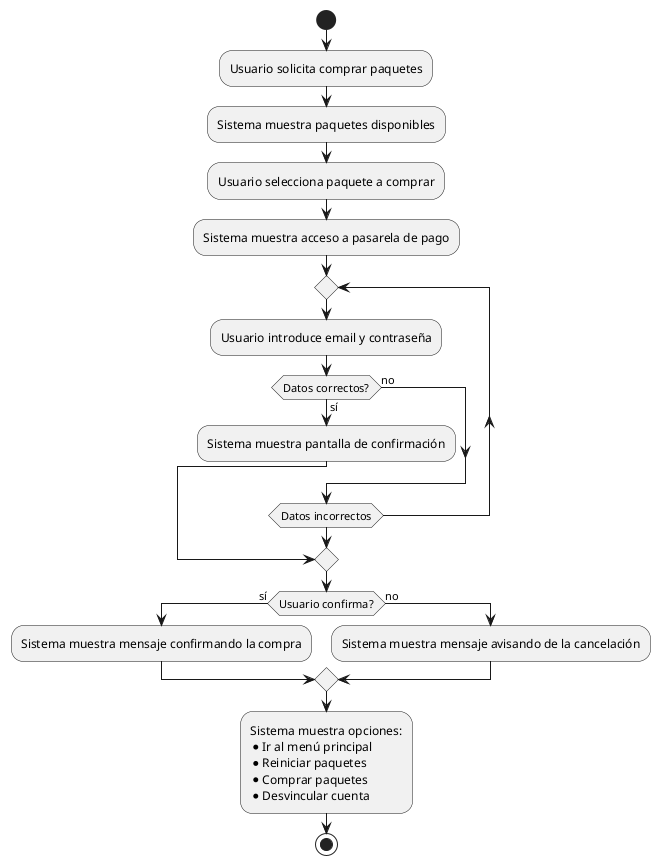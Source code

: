 @startuml

start

:Usuario solicita comprar paquetes;

:Sistema muestra paquetes disponibles;

:Usuario selecciona paquete a comprar;

:Sistema muestra acceso a pasarela de pago;

repeat
    :Usuario introduce email y contraseña;
    if (Datos correctos?) then (sí)
        :Sistema muestra pantalla de confirmación;
        break
    else (no)
    endif
repeat while (Datos incorrectos)

if (Usuario confirma?) then (sí)
    :Sistema muestra mensaje confirmando la compra;
else (no)
    :Sistema muestra mensaje avisando de la cancelación;
endif

:Sistema muestra opciones:
* Ir al menú principal
* Reiniciar paquetes
* Comprar paquetes
* Desvincular cuenta;

stop

@enduml